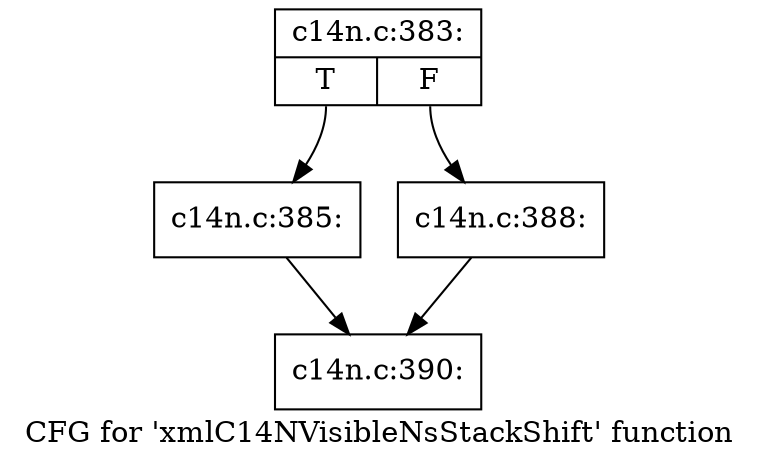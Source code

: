 digraph "CFG for 'xmlC14NVisibleNsStackShift' function" {
	label="CFG for 'xmlC14NVisibleNsStackShift' function";

	Node0x4b2a9e0 [shape=record,label="{c14n.c:383:|{<s0>T|<s1>F}}"];
	Node0x4b2a9e0:s0 -> Node0x4b2ce70;
	Node0x4b2a9e0:s1 -> Node0x4b2cec0;
	Node0x4b2ce70 [shape=record,label="{c14n.c:385:}"];
	Node0x4b2ce70 -> Node0x4b258a0;
	Node0x4b2cec0 [shape=record,label="{c14n.c:388:}"];
	Node0x4b2cec0 -> Node0x4b258a0;
	Node0x4b258a0 [shape=record,label="{c14n.c:390:}"];
}
